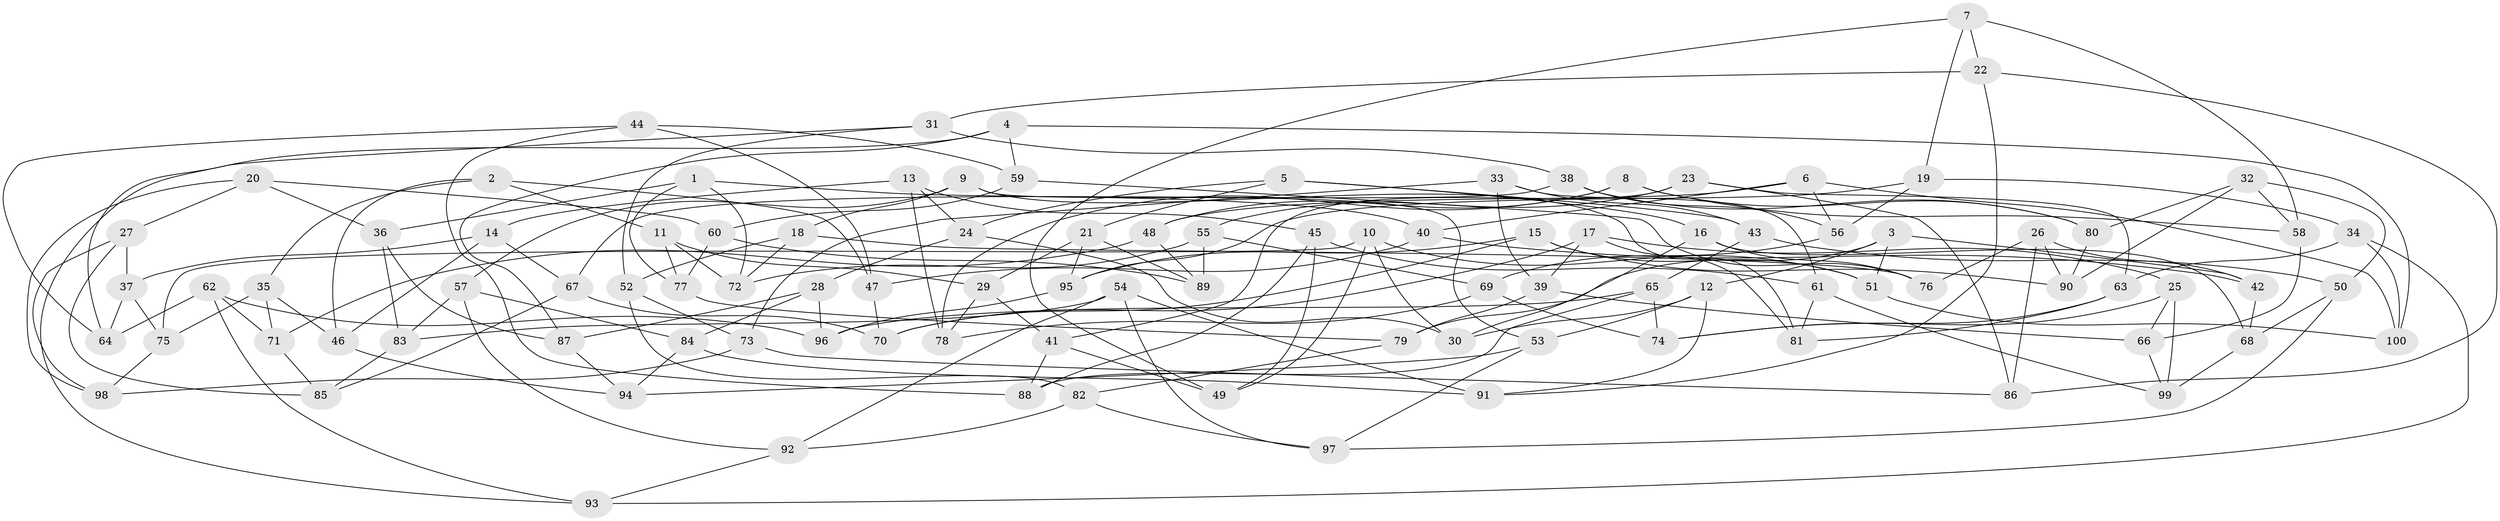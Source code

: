 // Generated by graph-tools (version 1.1) at 2025/39/02/21/25 10:39:01]
// undirected, 100 vertices, 200 edges
graph export_dot {
graph [start="1"]
  node [color=gray90,style=filled];
  1;
  2;
  3;
  4;
  5;
  6;
  7;
  8;
  9;
  10;
  11;
  12;
  13;
  14;
  15;
  16;
  17;
  18;
  19;
  20;
  21;
  22;
  23;
  24;
  25;
  26;
  27;
  28;
  29;
  30;
  31;
  32;
  33;
  34;
  35;
  36;
  37;
  38;
  39;
  40;
  41;
  42;
  43;
  44;
  45;
  46;
  47;
  48;
  49;
  50;
  51;
  52;
  53;
  54;
  55;
  56;
  57;
  58;
  59;
  60;
  61;
  62;
  63;
  64;
  65;
  66;
  67;
  68;
  69;
  70;
  71;
  72;
  73;
  74;
  75;
  76;
  77;
  78;
  79;
  80;
  81;
  82;
  83;
  84;
  85;
  86;
  87;
  88;
  89;
  90;
  91;
  92;
  93;
  94;
  95;
  96;
  97;
  98;
  99;
  100;
  1 -- 40;
  1 -- 77;
  1 -- 36;
  1 -- 72;
  2 -- 11;
  2 -- 46;
  2 -- 35;
  2 -- 47;
  3 -- 12;
  3 -- 42;
  3 -- 51;
  3 -- 79;
  4 -- 100;
  4 -- 59;
  4 -- 93;
  4 -- 87;
  5 -- 43;
  5 -- 16;
  5 -- 21;
  5 -- 24;
  6 -- 100;
  6 -- 48;
  6 -- 40;
  6 -- 56;
  7 -- 22;
  7 -- 19;
  7 -- 49;
  7 -- 58;
  8 -- 78;
  8 -- 80;
  8 -- 48;
  8 -- 58;
  9 -- 53;
  9 -- 81;
  9 -- 18;
  9 -- 57;
  10 -- 49;
  10 -- 75;
  10 -- 30;
  10 -- 51;
  11 -- 29;
  11 -- 72;
  11 -- 77;
  12 -- 53;
  12 -- 91;
  12 -- 30;
  13 -- 78;
  13 -- 45;
  13 -- 24;
  13 -- 14;
  14 -- 37;
  14 -- 46;
  14 -- 67;
  15 -- 90;
  15 -- 95;
  15 -- 70;
  15 -- 51;
  16 -- 68;
  16 -- 76;
  16 -- 30;
  17 -- 70;
  17 -- 39;
  17 -- 25;
  17 -- 81;
  18 -- 72;
  18 -- 52;
  18 -- 76;
  19 -- 95;
  19 -- 34;
  19 -- 56;
  20 -- 98;
  20 -- 36;
  20 -- 60;
  20 -- 27;
  21 -- 29;
  21 -- 95;
  21 -- 89;
  22 -- 91;
  22 -- 31;
  22 -- 86;
  23 -- 41;
  23 -- 86;
  23 -- 63;
  23 -- 55;
  24 -- 28;
  24 -- 30;
  25 -- 74;
  25 -- 99;
  25 -- 66;
  26 -- 86;
  26 -- 76;
  26 -- 90;
  26 -- 42;
  27 -- 98;
  27 -- 85;
  27 -- 37;
  28 -- 84;
  28 -- 96;
  28 -- 87;
  29 -- 41;
  29 -- 78;
  31 -- 52;
  31 -- 64;
  31 -- 38;
  32 -- 90;
  32 -- 58;
  32 -- 80;
  32 -- 50;
  33 -- 39;
  33 -- 43;
  33 -- 61;
  33 -- 73;
  34 -- 93;
  34 -- 100;
  34 -- 63;
  35 -- 46;
  35 -- 75;
  35 -- 71;
  36 -- 83;
  36 -- 87;
  37 -- 75;
  37 -- 64;
  38 -- 80;
  38 -- 56;
  38 -- 67;
  39 -- 79;
  39 -- 66;
  40 -- 42;
  40 -- 47;
  41 -- 49;
  41 -- 88;
  42 -- 68;
  43 -- 65;
  43 -- 50;
  44 -- 47;
  44 -- 64;
  44 -- 88;
  44 -- 59;
  45 -- 49;
  45 -- 61;
  45 -- 88;
  46 -- 94;
  47 -- 70;
  48 -- 71;
  48 -- 89;
  50 -- 68;
  50 -- 97;
  51 -- 100;
  52 -- 82;
  52 -- 73;
  53 -- 94;
  53 -- 97;
  54 -- 91;
  54 -- 97;
  54 -- 92;
  54 -- 83;
  55 -- 72;
  55 -- 89;
  55 -- 69;
  56 -- 69;
  57 -- 92;
  57 -- 84;
  57 -- 83;
  58 -- 66;
  59 -- 76;
  59 -- 60;
  60 -- 77;
  60 -- 89;
  61 -- 81;
  61 -- 99;
  62 -- 96;
  62 -- 71;
  62 -- 93;
  62 -- 64;
  63 -- 74;
  63 -- 81;
  65 -- 96;
  65 -- 88;
  65 -- 74;
  66 -- 99;
  67 -- 85;
  67 -- 70;
  68 -- 99;
  69 -- 74;
  69 -- 78;
  71 -- 85;
  73 -- 98;
  73 -- 86;
  75 -- 98;
  77 -- 79;
  79 -- 82;
  80 -- 90;
  82 -- 97;
  82 -- 92;
  83 -- 85;
  84 -- 94;
  84 -- 91;
  87 -- 94;
  92 -- 93;
  95 -- 96;
}
